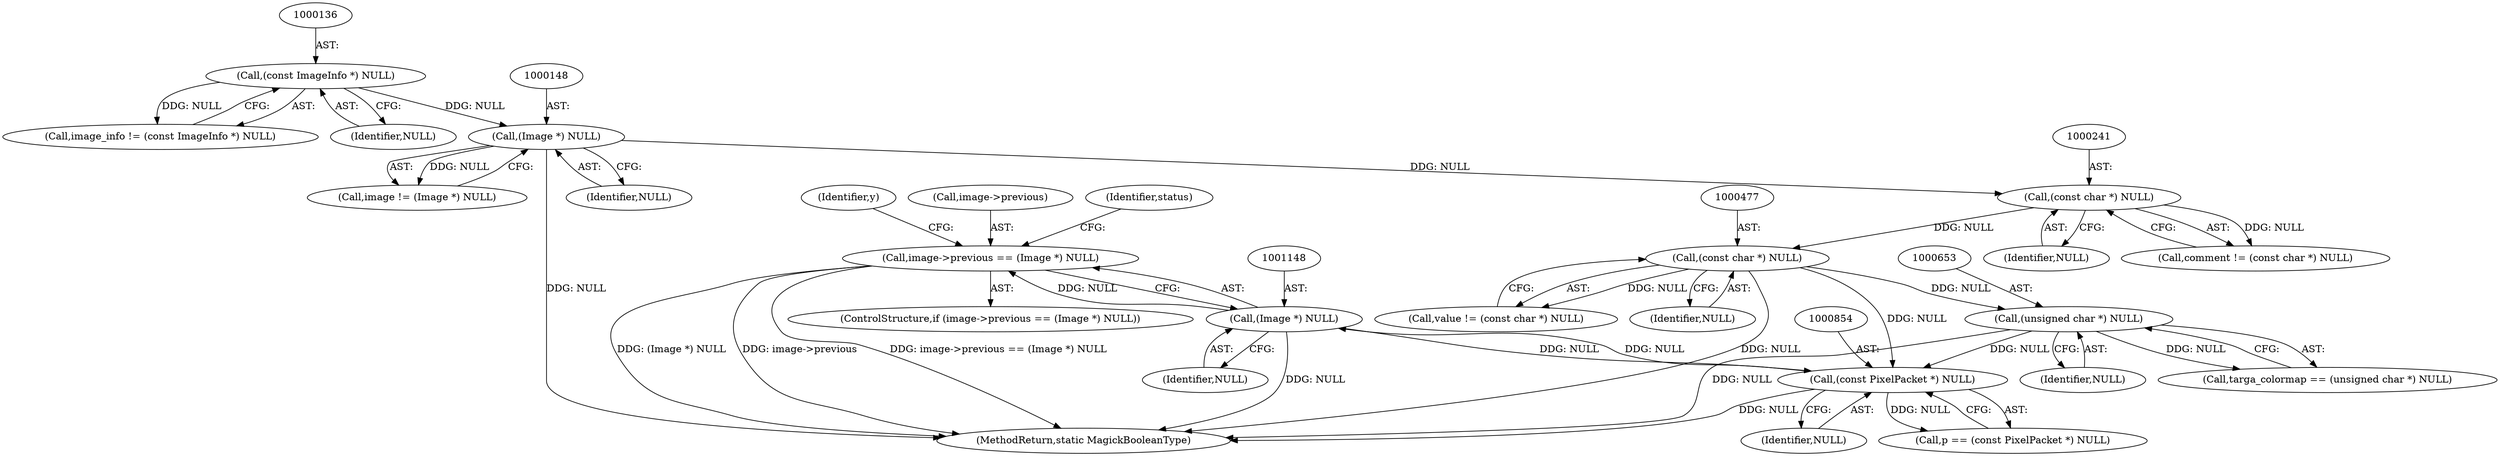 digraph "0_ImageMagick_65f75a32a93ae4044c528a987a68366ecd4b46b9@pointer" {
"1001143" [label="(Call,image->previous == (Image *) NULL)"];
"1001147" [label="(Call,(Image *) NULL)"];
"1000853" [label="(Call,(const PixelPacket *) NULL)"];
"1000652" [label="(Call,(unsigned char *) NULL)"];
"1000476" [label="(Call,(const char *) NULL)"];
"1000240" [label="(Call,(const char *) NULL)"];
"1000147" [label="(Call,(Image *) NULL)"];
"1000135" [label="(Call,(const ImageInfo *) NULL)"];
"1000135" [label="(Call,(const ImageInfo *) NULL)"];
"1001142" [label="(ControlStructure,if (image->previous == (Image *) NULL))"];
"1000650" [label="(Call,targa_colormap == (unsigned char *) NULL)"];
"1000834" [label="(Identifier,y)"];
"1000149" [label="(Identifier,NULL)"];
"1000853" [label="(Call,(const PixelPacket *) NULL)"];
"1001173" [label="(MethodReturn,static MagickBooleanType)"];
"1001143" [label="(Call,image->previous == (Image *) NULL)"];
"1000855" [label="(Identifier,NULL)"];
"1000476" [label="(Call,(const char *) NULL)"];
"1000654" [label="(Identifier,NULL)"];
"1000145" [label="(Call,image != (Image *) NULL)"];
"1000240" [label="(Call,(const char *) NULL)"];
"1000851" [label="(Call,p == (const PixelPacket *) NULL)"];
"1000242" [label="(Identifier,NULL)"];
"1001149" [label="(Identifier,NULL)"];
"1000478" [label="(Identifier,NULL)"];
"1000137" [label="(Identifier,NULL)"];
"1000238" [label="(Call,comment != (const char *) NULL)"];
"1001147" [label="(Call,(Image *) NULL)"];
"1001144" [label="(Call,image->previous)"];
"1001152" [label="(Identifier,status)"];
"1000474" [label="(Call,value != (const char *) NULL)"];
"1000133" [label="(Call,image_info != (const ImageInfo *) NULL)"];
"1000147" [label="(Call,(Image *) NULL)"];
"1000652" [label="(Call,(unsigned char *) NULL)"];
"1001143" -> "1001142"  [label="AST: "];
"1001143" -> "1001147"  [label="CFG: "];
"1001144" -> "1001143"  [label="AST: "];
"1001147" -> "1001143"  [label="AST: "];
"1001152" -> "1001143"  [label="CFG: "];
"1000834" -> "1001143"  [label="CFG: "];
"1001143" -> "1001173"  [label="DDG: (Image *) NULL"];
"1001143" -> "1001173"  [label="DDG: image->previous"];
"1001143" -> "1001173"  [label="DDG: image->previous == (Image *) NULL"];
"1001147" -> "1001143"  [label="DDG: NULL"];
"1001147" -> "1001149"  [label="CFG: "];
"1001148" -> "1001147"  [label="AST: "];
"1001149" -> "1001147"  [label="AST: "];
"1001147" -> "1001173"  [label="DDG: NULL"];
"1001147" -> "1000853"  [label="DDG: NULL"];
"1000853" -> "1001147"  [label="DDG: NULL"];
"1000853" -> "1000851"  [label="AST: "];
"1000853" -> "1000855"  [label="CFG: "];
"1000854" -> "1000853"  [label="AST: "];
"1000855" -> "1000853"  [label="AST: "];
"1000851" -> "1000853"  [label="CFG: "];
"1000853" -> "1001173"  [label="DDG: NULL"];
"1000853" -> "1000851"  [label="DDG: NULL"];
"1000652" -> "1000853"  [label="DDG: NULL"];
"1000476" -> "1000853"  [label="DDG: NULL"];
"1000652" -> "1000650"  [label="AST: "];
"1000652" -> "1000654"  [label="CFG: "];
"1000653" -> "1000652"  [label="AST: "];
"1000654" -> "1000652"  [label="AST: "];
"1000650" -> "1000652"  [label="CFG: "];
"1000652" -> "1001173"  [label="DDG: NULL"];
"1000652" -> "1000650"  [label="DDG: NULL"];
"1000476" -> "1000652"  [label="DDG: NULL"];
"1000476" -> "1000474"  [label="AST: "];
"1000476" -> "1000478"  [label="CFG: "];
"1000477" -> "1000476"  [label="AST: "];
"1000478" -> "1000476"  [label="AST: "];
"1000474" -> "1000476"  [label="CFG: "];
"1000476" -> "1001173"  [label="DDG: NULL"];
"1000476" -> "1000474"  [label="DDG: NULL"];
"1000240" -> "1000476"  [label="DDG: NULL"];
"1000240" -> "1000238"  [label="AST: "];
"1000240" -> "1000242"  [label="CFG: "];
"1000241" -> "1000240"  [label="AST: "];
"1000242" -> "1000240"  [label="AST: "];
"1000238" -> "1000240"  [label="CFG: "];
"1000240" -> "1000238"  [label="DDG: NULL"];
"1000147" -> "1000240"  [label="DDG: NULL"];
"1000147" -> "1000145"  [label="AST: "];
"1000147" -> "1000149"  [label="CFG: "];
"1000148" -> "1000147"  [label="AST: "];
"1000149" -> "1000147"  [label="AST: "];
"1000145" -> "1000147"  [label="CFG: "];
"1000147" -> "1001173"  [label="DDG: NULL"];
"1000147" -> "1000145"  [label="DDG: NULL"];
"1000135" -> "1000147"  [label="DDG: NULL"];
"1000135" -> "1000133"  [label="AST: "];
"1000135" -> "1000137"  [label="CFG: "];
"1000136" -> "1000135"  [label="AST: "];
"1000137" -> "1000135"  [label="AST: "];
"1000133" -> "1000135"  [label="CFG: "];
"1000135" -> "1000133"  [label="DDG: NULL"];
}
